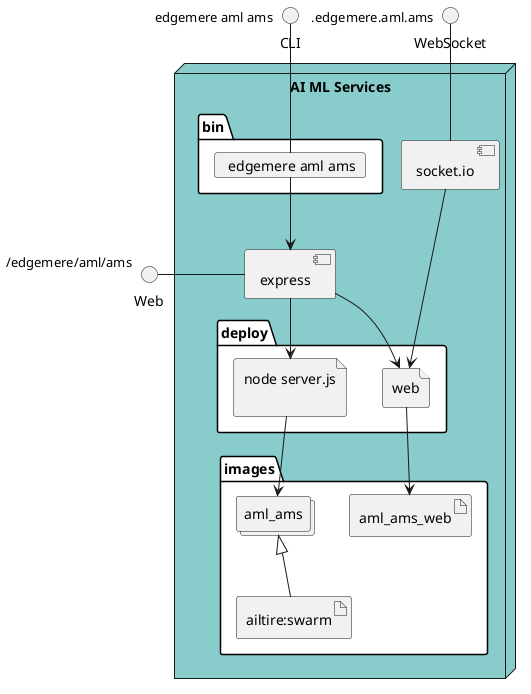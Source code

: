 @startuml
  interface CLI
  interface Web
  interface WebSocket
node "AI ML Services" #88cccc {
  component express as REST
  component socket.io as socket
  folder bin #ffffff {
    card " edgemere aml ams" as binName
  }
  binName --> REST

  folder deploy #ffffff {
      file "node server.js\n" as aml_ams_container
      REST --> aml_ams_container

  
    file "web" as web_container
    REST --> web_container
    socket ---> web_container
  
  }
  folder images #ffffff {
    collections "aml_ams" as aml_amsimage
    artifact "ailtire:swarm" as ailtireswarm
    aml_amsimage <|-- ailtireswarm
    aml_ams_container --> aml_amsimage

  
      artifact "aml_ams_web" as aml_ams_web
      web_container --> aml_ams_web
    
  }
}
CLI " edgemere aml ams" -- binName
Web "/edgemere/aml/ams" - REST
WebSocket ".edgemere.aml.ams" -- socket

@enduml
